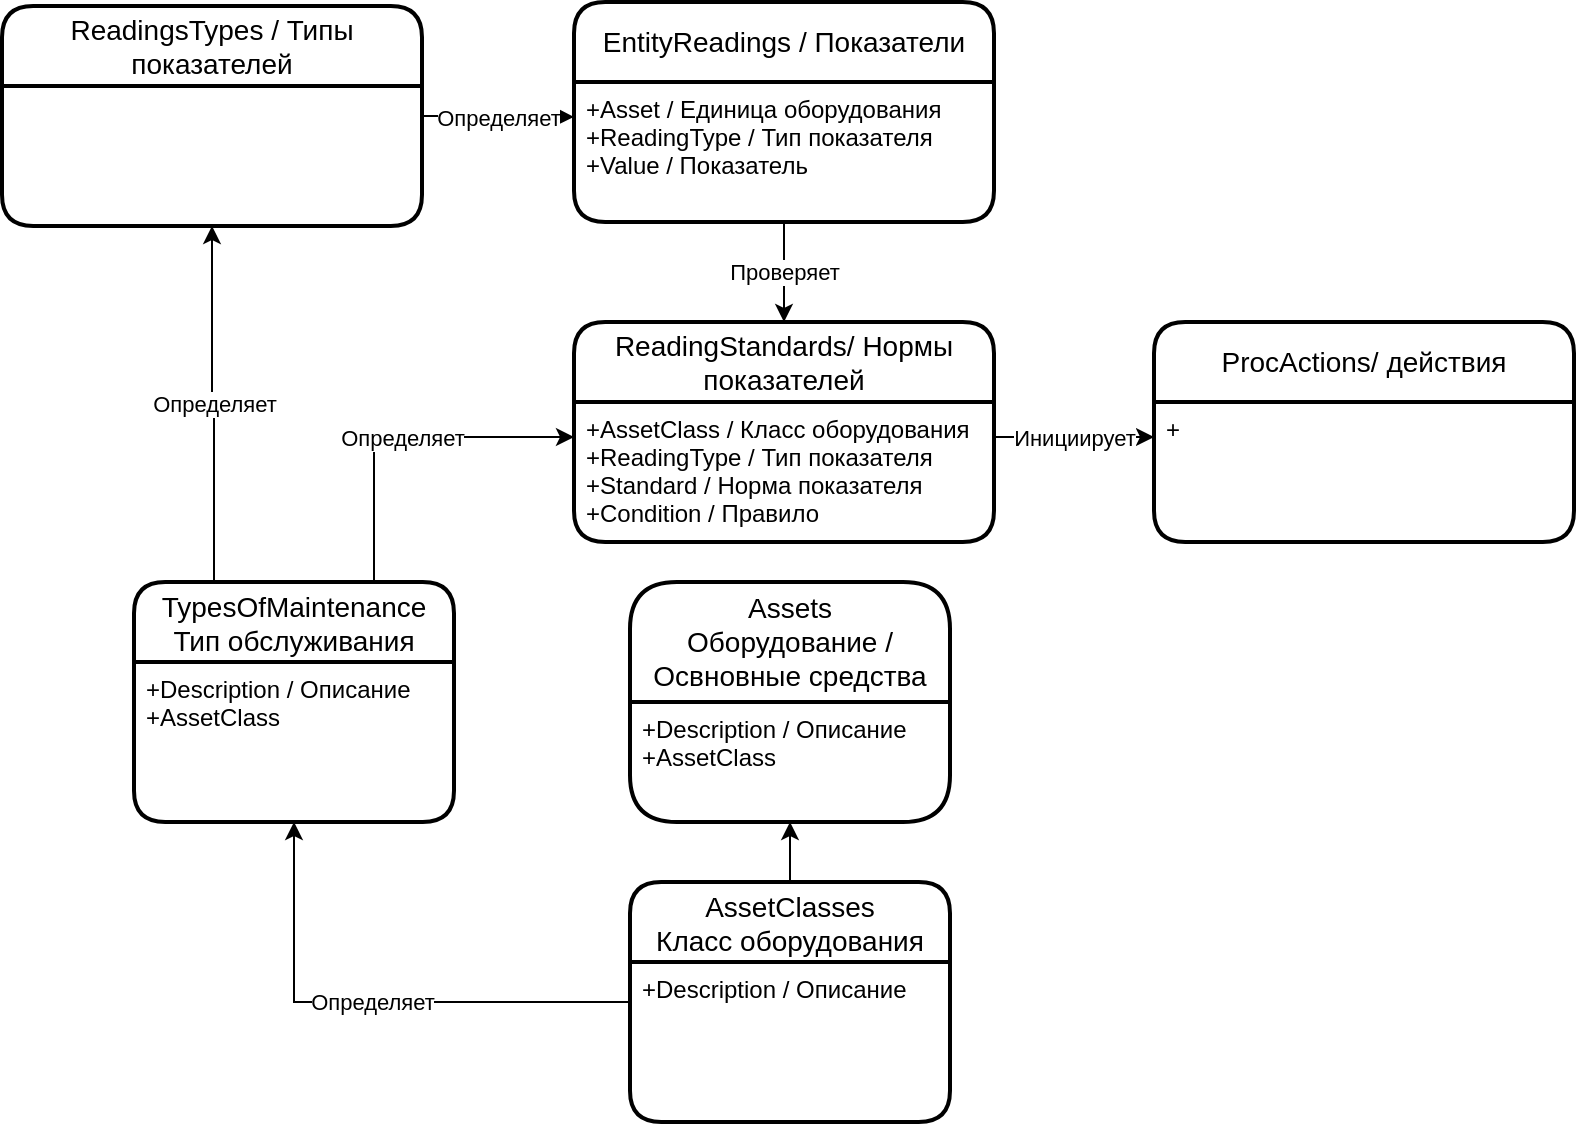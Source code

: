 <mxfile version="20.7.4" type="device"><diagram id="S7RSHXi4ovDx3lRduPlu" name="Page-1"><mxGraphModel dx="2268" dy="1928" grid="1" gridSize="10" guides="1" tooltips="1" connect="1" arrows="1" fold="1" page="1" pageScale="1" pageWidth="850" pageHeight="1100" math="0" shadow="0"><root><mxCell id="0"/><mxCell id="1" parent="0"/><mxCell id="UL6XL5qXIHwSmgEuoW9U-6" style="edgeStyle=orthogonalEdgeStyle;rounded=0;orthogonalLoop=1;jettySize=auto;html=1;exitX=0.5;exitY=0;exitDx=0;exitDy=0;entryX=0.5;entryY=1;entryDx=0;entryDy=0;" parent="1" source="UL6XL5qXIHwSmgEuoW9U-1" target="UL6XL5qXIHwSmgEuoW9U-5" edge="1"><mxGeometry relative="1" as="geometry"/></mxCell><mxCell id="UL6XL5qXIHwSmgEuoW9U-1" value="AssetClasses&#10;Класс оборудования" style="swimlane;childLayout=stackLayout;horizontal=1;startSize=40;horizontalStack=0;rounded=1;fontSize=14;fontStyle=0;strokeWidth=2;resizeParent=0;resizeLast=1;shadow=0;dashed=0;align=center;arcSize=13;" parent="1" vertex="1"><mxGeometry x="308" y="350" width="160" height="120" as="geometry"/></mxCell><mxCell id="UL6XL5qXIHwSmgEuoW9U-2" value="+Description / Описание" style="align=left;strokeColor=none;fillColor=none;spacingLeft=4;fontSize=12;verticalAlign=top;resizable=0;rotatable=0;part=1;" parent="UL6XL5qXIHwSmgEuoW9U-1" vertex="1"><mxGeometry y="40" width="160" height="80" as="geometry"/></mxCell><mxCell id="UL6XL5qXIHwSmgEuoW9U-4" value="Assets&#10;Оборудование / Освновные средства" style="swimlane;childLayout=stackLayout;horizontal=1;startSize=60;horizontalStack=0;rounded=1;fontSize=14;fontStyle=0;strokeWidth=2;resizeParent=0;resizeLast=1;shadow=0;dashed=0;align=center;arcSize=13;whiteSpace=wrap;" parent="1" vertex="1"><mxGeometry x="308" y="200" width="160" height="120" as="geometry"><mxRectangle x="280" y="320" width="280" height="60" as="alternateBounds"/></mxGeometry></mxCell><mxCell id="UL6XL5qXIHwSmgEuoW9U-5" value="+Description / Описание&#10;+AssetClass" style="align=left;strokeColor=none;fillColor=none;spacingLeft=4;fontSize=12;verticalAlign=top;resizable=0;rotatable=0;part=1;" parent="UL6XL5qXIHwSmgEuoW9U-4" vertex="1"><mxGeometry y="60" width="160" height="60" as="geometry"/></mxCell><mxCell id="UL6XL5qXIHwSmgEuoW9U-12" value="Определяет" style="edgeStyle=orthogonalEdgeStyle;rounded=0;orthogonalLoop=1;jettySize=auto;html=1;exitX=0.75;exitY=0;exitDx=0;exitDy=0;entryX=0;entryY=0.25;entryDx=0;entryDy=0;" parent="1" source="UL6XL5qXIHwSmgEuoW9U-7" target="UL6XL5qXIHwSmgEuoW9U-11" edge="1"><mxGeometry relative="1" as="geometry"/></mxCell><mxCell id="UL6XL5qXIHwSmgEuoW9U-22" value="Определяет" style="edgeStyle=orthogonalEdgeStyle;rounded=0;orthogonalLoop=1;jettySize=auto;html=1;exitX=0.25;exitY=0;exitDx=0;exitDy=0;entryX=0.5;entryY=1;entryDx=0;entryDy=0;" parent="1" source="UL6XL5qXIHwSmgEuoW9U-7" target="UL6XL5qXIHwSmgEuoW9U-19" edge="1"><mxGeometry relative="1" as="geometry"><mxPoint x="25" y="-50" as="targetPoint"/></mxGeometry></mxCell><mxCell id="UL6XL5qXIHwSmgEuoW9U-7" value="TypesOfMaintenance&#10;Тип обслуживания" style="swimlane;childLayout=stackLayout;horizontal=1;startSize=40;horizontalStack=0;rounded=1;fontSize=14;fontStyle=0;strokeWidth=2;resizeParent=0;resizeLast=1;shadow=0;dashed=0;align=center;arcSize=13;" parent="1" vertex="1"><mxGeometry x="60" y="200" width="160" height="120" as="geometry"/></mxCell><mxCell id="UL6XL5qXIHwSmgEuoW9U-8" value="+Description / Описание&#10;+AssetClass" style="align=left;strokeColor=none;fillColor=none;spacingLeft=4;fontSize=12;verticalAlign=top;resizable=0;rotatable=0;part=1;" parent="UL6XL5qXIHwSmgEuoW9U-7" vertex="1"><mxGeometry y="40" width="160" height="80" as="geometry"/></mxCell><mxCell id="UL6XL5qXIHwSmgEuoW9U-9" value="Определяет" style="edgeStyle=orthogonalEdgeStyle;rounded=0;orthogonalLoop=1;jettySize=auto;html=1;exitX=0;exitY=0.25;exitDx=0;exitDy=0;entryX=0.5;entryY=1;entryDx=0;entryDy=0;" parent="1" source="UL6XL5qXIHwSmgEuoW9U-2" target="UL6XL5qXIHwSmgEuoW9U-8" edge="1"><mxGeometry relative="1" as="geometry"/></mxCell><mxCell id="UL6XL5qXIHwSmgEuoW9U-10" value="ReadingStandards/ Нормы показателей" style="swimlane;childLayout=stackLayout;horizontal=1;startSize=40;horizontalStack=0;rounded=1;fontSize=14;fontStyle=0;strokeWidth=2;resizeParent=0;resizeLast=1;shadow=0;dashed=0;align=center;arcSize=13;whiteSpace=wrap;" parent="1" vertex="1"><mxGeometry x="280" y="70" width="210" height="110" as="geometry"/></mxCell><mxCell id="UL6XL5qXIHwSmgEuoW9U-11" value="+AssetClass / Класс оборудования&#10;+ReadingType / Тип показателя&#10;+Standard / Норма показателя&#10;+Condition / Правило" style="align=left;strokeColor=none;fillColor=none;spacingLeft=4;fontSize=12;verticalAlign=top;resizable=0;rotatable=0;part=1;" parent="UL6XL5qXIHwSmgEuoW9U-10" vertex="1"><mxGeometry y="40" width="210" height="70" as="geometry"/></mxCell><mxCell id="UL6XL5qXIHwSmgEuoW9U-13" value="EntityReadings / Показатели" style="swimlane;childLayout=stackLayout;horizontal=1;startSize=40;horizontalStack=0;rounded=1;fontSize=14;fontStyle=0;strokeWidth=2;resizeParent=0;resizeLast=1;shadow=0;dashed=0;align=center;arcSize=13;whiteSpace=wrap;" parent="1" vertex="1"><mxGeometry x="280" y="-90" width="210" height="110" as="geometry"/></mxCell><mxCell id="UL6XL5qXIHwSmgEuoW9U-14" value="+Asset / Единица оборудования&#10;+ReadingType / Тип показателя&#10;+Value / Показатель" style="align=left;strokeColor=none;fillColor=none;spacingLeft=4;fontSize=12;verticalAlign=top;resizable=0;rotatable=0;part=1;" parent="UL6XL5qXIHwSmgEuoW9U-13" vertex="1"><mxGeometry y="40" width="210" height="70" as="geometry"/></mxCell><mxCell id="UL6XL5qXIHwSmgEuoW9U-15" value="Проверяет" style="edgeStyle=orthogonalEdgeStyle;rounded=0;orthogonalLoop=1;jettySize=auto;html=1;exitX=0.5;exitY=1;exitDx=0;exitDy=0;entryX=0.5;entryY=0;entryDx=0;entryDy=0;" parent="1" source="UL6XL5qXIHwSmgEuoW9U-14" target="UL6XL5qXIHwSmgEuoW9U-10" edge="1"><mxGeometry relative="1" as="geometry"/></mxCell><mxCell id="UL6XL5qXIHwSmgEuoW9U-16" value="ProcActions/ действия" style="swimlane;childLayout=stackLayout;horizontal=1;startSize=40;horizontalStack=0;rounded=1;fontSize=14;fontStyle=0;strokeWidth=2;resizeParent=0;resizeLast=1;shadow=0;dashed=0;align=center;arcSize=13;whiteSpace=wrap;" parent="1" vertex="1"><mxGeometry x="570" y="70" width="210" height="110" as="geometry"/></mxCell><mxCell id="UL6XL5qXIHwSmgEuoW9U-17" value="+" style="align=left;strokeColor=none;fillColor=none;spacingLeft=4;fontSize=12;verticalAlign=top;resizable=0;rotatable=0;part=1;" parent="UL6XL5qXIHwSmgEuoW9U-16" vertex="1"><mxGeometry y="40" width="210" height="70" as="geometry"/></mxCell><mxCell id="UL6XL5qXIHwSmgEuoW9U-18" value="Инициирует" style="edgeStyle=orthogonalEdgeStyle;rounded=0;orthogonalLoop=1;jettySize=auto;html=1;exitX=1;exitY=0.25;exitDx=0;exitDy=0;entryX=0;entryY=0.25;entryDx=0;entryDy=0;" parent="1" source="UL6XL5qXIHwSmgEuoW9U-11" target="UL6XL5qXIHwSmgEuoW9U-17" edge="1"><mxGeometry relative="1" as="geometry"/></mxCell><mxCell id="UL6XL5qXIHwSmgEuoW9U-19" value="ReadingsTypes / Типы показателей" style="swimlane;childLayout=stackLayout;horizontal=1;startSize=40;horizontalStack=0;rounded=1;fontSize=14;fontStyle=0;strokeWidth=2;resizeParent=0;resizeLast=1;shadow=0;dashed=0;align=center;arcSize=13;whiteSpace=wrap;" parent="1" vertex="1"><mxGeometry x="-6" y="-88" width="210" height="110" as="geometry"/></mxCell><mxCell id="UL6XL5qXIHwSmgEuoW9U-21" value="Определяет" style="edgeStyle=orthogonalEdgeStyle;rounded=0;orthogonalLoop=1;jettySize=auto;html=1;entryX=0;entryY=0.25;entryDx=0;entryDy=0;exitX=1;exitY=0.5;exitDx=0;exitDy=0;" parent="1" source="UL6XL5qXIHwSmgEuoW9U-19" target="UL6XL5qXIHwSmgEuoW9U-14" edge="1"><mxGeometry relative="1" as="geometry"><mxPoint x="220" y="-70" as="sourcePoint"/></mxGeometry></mxCell></root></mxGraphModel></diagram></mxfile>